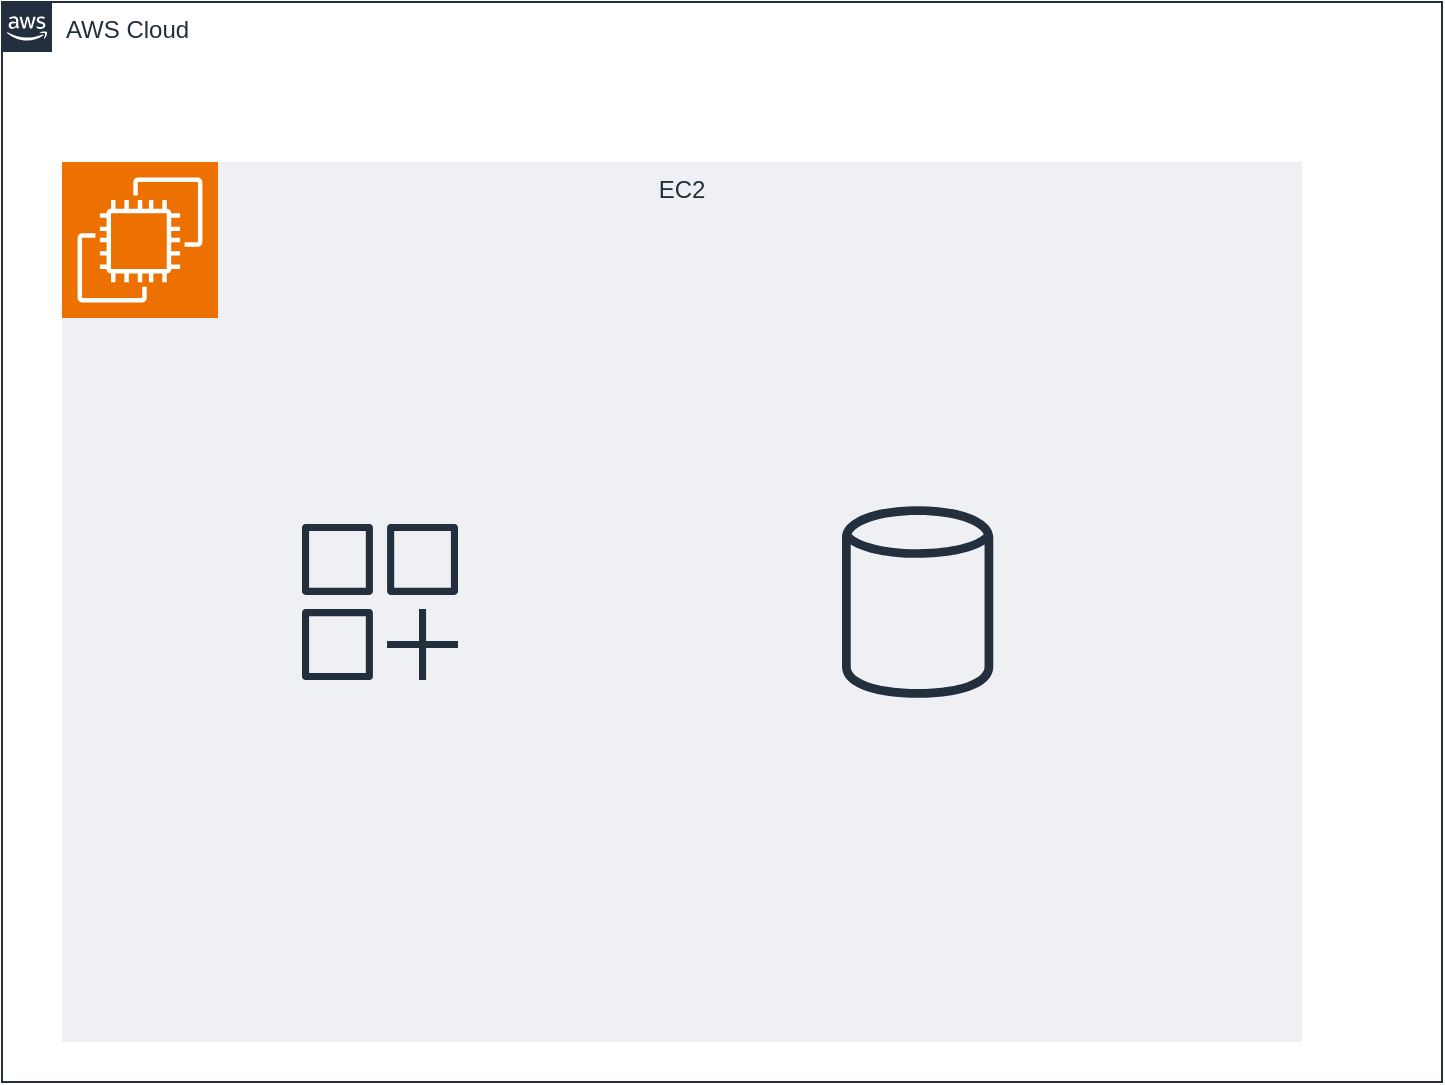 <mxfile version="21.7.4" type="github">
  <diagram name="Página-1" id="sV47CRGqTqnu8nYu1mC-">
    <mxGraphModel dx="2026" dy="1111" grid="1" gridSize="10" guides="1" tooltips="1" connect="1" arrows="1" fold="1" page="1" pageScale="1" pageWidth="827" pageHeight="1169" math="0" shadow="0">
      <root>
        <mxCell id="0" />
        <mxCell id="1" parent="0" />
        <mxCell id="BNKGFeQufU-HLcN2Bx8k-3" value="AWS Cloud" style="points=[[0,0],[0.25,0],[0.5,0],[0.75,0],[1,0],[1,0.25],[1,0.5],[1,0.75],[1,1],[0.75,1],[0.5,1],[0.25,1],[0,1],[0,0.75],[0,0.5],[0,0.25]];outlineConnect=0;gradientColor=none;html=1;whiteSpace=wrap;fontSize=12;fontStyle=0;container=1;pointerEvents=0;collapsible=0;recursiveResize=0;shape=mxgraph.aws4.group;grIcon=mxgraph.aws4.group_aws_cloud_alt;strokeColor=#232F3E;fillColor=none;verticalAlign=top;align=left;spacingLeft=30;fontColor=#232F3E;dashed=0;" vertex="1" parent="1">
          <mxGeometry x="70" y="290" width="720" height="540" as="geometry" />
        </mxCell>
        <mxCell id="BNKGFeQufU-HLcN2Bx8k-4" value="EC2" style="fillColor=#EFF0F3;strokeColor=none;dashed=0;verticalAlign=top;fontStyle=0;fontColor=#232F3D;whiteSpace=wrap;html=1;" vertex="1" parent="BNKGFeQufU-HLcN2Bx8k-3">
          <mxGeometry x="30" y="80" width="620" height="440" as="geometry" />
        </mxCell>
        <mxCell id="BNKGFeQufU-HLcN2Bx8k-5" value="" style="sketch=0;points=[[0,0,0],[0.25,0,0],[0.5,0,0],[0.75,0,0],[1,0,0],[0,1,0],[0.25,1,0],[0.5,1,0],[0.75,1,0],[1,1,0],[0,0.25,0],[0,0.5,0],[0,0.75,0],[1,0.25,0],[1,0.5,0],[1,0.75,0]];outlineConnect=0;fontColor=#232F3E;fillColor=#ED7100;strokeColor=#ffffff;dashed=0;verticalLabelPosition=bottom;verticalAlign=top;align=center;html=1;fontSize=12;fontStyle=0;aspect=fixed;shape=mxgraph.aws4.resourceIcon;resIcon=mxgraph.aws4.ec2;" vertex="1" parent="BNKGFeQufU-HLcN2Bx8k-3">
          <mxGeometry x="30" y="80" width="78" height="78" as="geometry" />
        </mxCell>
        <mxCell id="BNKGFeQufU-HLcN2Bx8k-7" value="" style="sketch=0;outlineConnect=0;fontColor=#232F3E;gradientColor=none;fillColor=#232F3D;strokeColor=none;dashed=0;verticalLabelPosition=bottom;verticalAlign=top;align=center;html=1;fontSize=12;fontStyle=0;aspect=fixed;pointerEvents=1;shape=mxgraph.aws4.generic_application;" vertex="1" parent="BNKGFeQufU-HLcN2Bx8k-3">
          <mxGeometry x="150" y="261" width="78" height="78" as="geometry" />
        </mxCell>
        <mxCell id="BNKGFeQufU-HLcN2Bx8k-8" value="" style="shape=image;verticalLabelPosition=bottom;labelBackgroundColor=default;verticalAlign=top;aspect=fixed;imageAspect=0;image=https://upload.wikimedia.org/wikipedia/commons/thumb/3/36/Logo.min.svg/2560px-Logo.min.svg.png;" vertex="1" parent="BNKGFeQufU-HLcN2Bx8k-3">
          <mxGeometry x="137.28" y="231" width="103.45" height="30" as="geometry" />
        </mxCell>
        <mxCell id="BNKGFeQufU-HLcN2Bx8k-9" value="" style="sketch=0;outlineConnect=0;fontColor=#232F3E;gradientColor=none;fillColor=#232F3D;strokeColor=none;dashed=0;verticalLabelPosition=bottom;verticalAlign=top;align=center;html=1;fontSize=12;fontStyle=0;aspect=fixed;pointerEvents=1;shape=mxgraph.aws4.generic_database;" vertex="1" parent="BNKGFeQufU-HLcN2Bx8k-3">
          <mxGeometry x="420" y="250" width="75.64" height="100" as="geometry" />
        </mxCell>
        <mxCell id="BNKGFeQufU-HLcN2Bx8k-11" value="" style="shape=image;verticalLabelPosition=bottom;labelBackgroundColor=default;verticalAlign=top;aspect=fixed;imageAspect=0;image=https://upload.wikimedia.org/wikipedia/commons/thumb/c/ca/MariaDB_colour_logo.svg/2560px-MariaDB_colour_logo.svg.png;" vertex="1" parent="BNKGFeQufU-HLcN2Bx8k-3">
          <mxGeometry x="403.91" y="219.45" width="107.82" height="30.55" as="geometry" />
        </mxCell>
      </root>
    </mxGraphModel>
  </diagram>
</mxfile>
